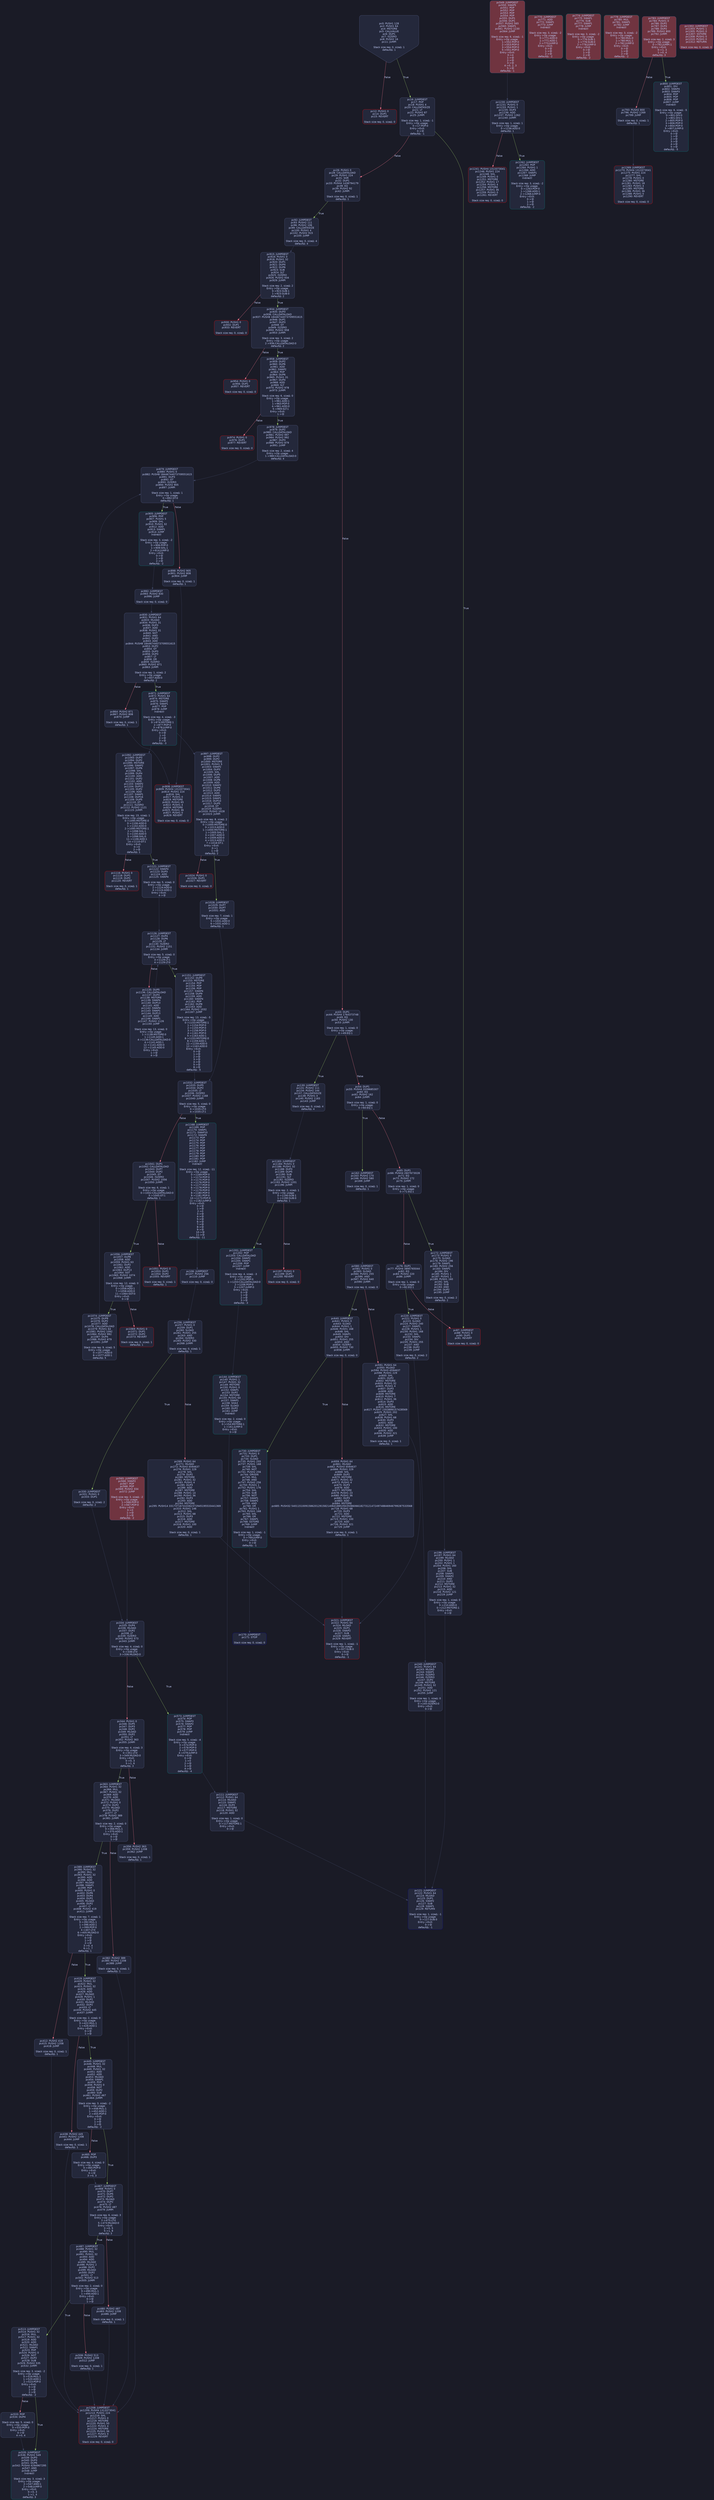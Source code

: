 digraph G {
    node [shape=box, style="filled, rounded", color="#565f89", fontcolor="#c0caf5", fontname="Helvetica", fillcolor="#24283b"];
    edge [color="#414868", fontcolor="#c0caf5", fontname="Helvetica"];
    bgcolor="#1a1b26";
    0 [ label = "pc0: PUSH1 128
pc2: PUSH1 64
pc4: MSTORE
pc5: CALLVALUE
pc6: DUP1
pc7: ISZERO
pc8: PUSH2 16
pc11: JUMPI

Stack size req: 0, sizeΔ: 1
defaultΔ: 1
" shape = invhouse]
    1 [ label = "pc12: PUSH1 0
pc14: DUP1
pc15: REVERT

Stack size req: 0, sizeΔ: 0
" color = "red"]
    2 [ label = "pc16: JUMPDEST
pc17: POP
pc18: PUSH1 4
pc20: CALLDATASIZE
pc21: LT
pc22: PUSH2 87
pc25: JUMPI

Stack size req: 1, sizeΔ: -1
Entry->Op usage:
	0->17:POP:0
Entry->Exit:
	0->😵
defaultΔ: -1
"]
    3 [ label = "pc26: PUSH1 0
pc28: CALLDATALOAD
pc29: PUSH1 224
pc31: SHR
pc32: DUP1
pc33: PUSH4 1438794179
pc38: EQ
pc39: PUSH2 92
pc42: JUMPI

Stack size req: 0, sizeΔ: 1
defaultΔ: 1
"]
    4 [ label = "pc43: DUP1
pc44: PUSH4 1764373748
pc49: EQ
pc50: PUSH2 130
pc53: JUMPI

Stack size req: 1, sizeΔ: 0
Entry->Op usage:
	0->49:EQ:1
"]
    5 [ label = "pc54: DUP1
pc55: PUSH4 2039685307
pc60: EQ
pc61: PUSH2 162
pc64: JUMPI

Stack size req: 1, sizeΔ: 0
Entry->Op usage:
	0->60:EQ:1
"]
    6 [ label = "pc65: DUP1
pc66: PUSH4 2607673028
pc71: EQ
pc72: PUSH2 172
pc75: JUMPI

Stack size req: 1, sizeΔ: 0
Entry->Op usage:
	0->71:EQ:1
"]
    7 [ label = "pc76: DUP1
pc77: PUSH4 3895765044
pc82: EQ
pc83: PUSH2 220
pc86: JUMPI

Stack size req: 1, sizeΔ: 0
Entry->Op usage:
	0->82:EQ:1
"]
    8 [ label = "pc87: JUMPDEST
pc88: PUSH1 0
pc90: DUP1
pc91: REVERT

Stack size req: 0, sizeΔ: 0
" color = "red"]
    9 [ label = "pc92: JUMPDEST
pc93: PUSH2 111
pc96: PUSH2 106
pc99: CALLDATASIZE
pc100: PUSH1 4
pc102: PUSH2 915
pc105: JUMP

Stack size req: 0, sizeΔ: 4
defaultΔ: 4
"]
    10 [ label = "pc106: JUMPDEST
pc107: PUSH2 256
pc110: JUMP

Stack size req: 0, sizeΔ: 0
"]
    11 [ label = "pc111: JUMPDEST
pc112: PUSH1 64
pc114: MLOAD
pc115: SWAP1
pc116: DUP2
pc117: MSTORE
pc118: PUSH1 32
pc120: ADD

Stack size req: 1, sizeΔ: 0
Entry->Op usage:
	0->117:MSTORE:1
Entry->Exit:
	0->😵
"]
    12 [ label = "pc121: JUMPDEST
pc122: PUSH1 64
pc124: MLOAD
pc125: DUP1
pc126: SWAP2
pc127: SUB
pc128: SWAP1
pc129: RETURN

Stack size req: 1, sizeΔ: -1
Entry->Op usage:
	0->127:SUB:0
Entry->Exit:
	0->😵
defaultΔ: -1
" color = "darkblue"]
    13 [ label = "pc130: JUMPDEST
pc131: PUSH2 111
pc134: PUSH2 144
pc137: CALLDATASIZE
pc138: PUSH1 4
pc140: PUSH2 1183
pc143: JUMP

Stack size req: 0, sizeΔ: 4
defaultΔ: 4
"]
    14 [ label = "pc144: JUMPDEST
pc145: PUSH1 1
pc147: PUSH1 32
pc149: MSTORE
pc150: PUSH1 0
pc152: SWAP1
pc153: DUP2
pc154: MSTORE
pc155: PUSH1 64
pc157: SWAP1
pc158: SHA3
pc159: SLOAD
pc160: DUP2
pc161: JUMP
Indirect!

Stack size req: 2, sizeΔ: 0
Entry->Op usage:
	0->154:MSTORE:1
	1->161:JUMP:0
Entry->Exit:
	0->😵
" color = "teal"]
    15 [ label = "pc162: JUMPDEST
pc163: PUSH2 170
pc166: PUSH2 580
pc169: JUMP

Stack size req: 0, sizeΔ: 1
defaultΔ: 1
"]
    16 [ label = "pc170: JUMPDEST
pc171: STOP

Stack size req: 0, sizeΔ: 0
" color = "darkblue"]
    17 [ label = "pc172: JUMPDEST
pc173: PUSH1 0
pc175: SLOAD
pc176: PUSH2 196
pc179: SWAP1
pc180: PUSH2 256
pc183: SWAP1
pc184: DIV
pc185: PUSH1 1
pc187: PUSH1 1
pc189: PUSH1 160
pc191: SHL
pc192: SUB
pc193: AND
pc194: DUP2
pc195: JUMP

Stack size req: 0, sizeΔ: 2
defaultΔ: 2
"]
    18 [ label = "pc196: JUMPDEST
pc197: PUSH1 64
pc199: MLOAD
pc200: PUSH1 1
pc202: PUSH1 1
pc204: PUSH1 160
pc206: SHL
pc207: SUB
pc208: SWAP1
pc209: SWAP2
pc210: AND
pc211: DUP2
pc212: MSTORE
pc213: PUSH1 32
pc215: ADD
pc216: PUSH2 121
pc219: JUMP

Stack size req: 1, sizeΔ: 0
Entry->Op usage:
	0->210:AND:0
	0->212:MSTORE:1
Entry->Exit:
	0->😵
"]
    19 [ label = "pc220: JUMPDEST
pc221: PUSH1 0
pc223: SLOAD
pc224: PUSH2 240
pc227: SWAP1
pc228: PUSH1 1
pc230: PUSH1 168
pc232: SHL
pc233: SWAP1
pc234: DIV
pc235: PUSH1 255
pc237: AND
pc238: DUP2
pc239: JUMP

Stack size req: 0, sizeΔ: 2
defaultΔ: 2
"]
    20 [ label = "pc240: JUMPDEST
pc241: PUSH1 64
pc243: MLOAD
pc244: SWAP1
pc245: ISZERO
pc246: ISZERO
pc247: DUP2
pc248: MSTORE
pc249: PUSH1 32
pc251: ADD
pc252: PUSH2 121
pc255: JUMP

Stack size req: 1, sizeΔ: 0
Entry->Op usage:
	0->245:ISZERO:0
Entry->Exit:
	0->😵
"]
    21 [ label = "pc256: JUMPDEST
pc257: PUSH1 0
pc259: DUP1
pc260: SLOAD
pc261: PUSH1 255
pc263: AND
pc264: ISZERO
pc265: PUSH2 330
pc268: JUMPI

Stack size req: 0, sizeΔ: 1
defaultΔ: 1
"]
    22 [ label = "pc269: PUSH1 64
pc271: MLOAD
pc272: PUSH3 4594637
pc276: PUSH1 229
pc278: SHL
pc279: DUP2
pc280: MSTORE
pc281: PUSH1 32
pc283: PUSH1 4
pc285: DUP3
pc286: ADD
pc287: MSTORE
pc288: PUSH1 14
pc290: PUSH1 36
pc292: DUP3
pc293: ADD
pc294: MSTORE
pc295: PUSH14 331737167410362372945195533441369
pc310: PUSH1 146
pc312: SHL
pc313: PUSH1 68
pc315: DUP3
pc316: ADD
pc317: MSTORE
pc318: PUSH1 100
pc320: ADD

Stack size req: 0, sizeΔ: 1
defaultΔ: 1
"]
    23 [ label = "pc321: JUMPDEST
pc322: PUSH1 64
pc324: MLOAD
pc325: DUP1
pc326: SWAP2
pc327: SUB
pc328: SWAP1
pc329: REVERT

Stack size req: 1, sizeΔ: -1
Entry->Op usage:
	0->327:SUB:0
Entry->Exit:
	0->😵
defaultΔ: -1
" color = "red"]
    24 [ label = "pc330: JUMPDEST
pc331: PUSH1 0
pc333: DUP1

Stack size req: 0, sizeΔ: 2
defaultΔ: 2
"]
    25 [ label = "pc334: JUMPDEST
pc335: DUP4
pc336: MLOAD
pc337: DUP2
pc338: LT
pc339: ISZERO
pc340: PUSH2 573
pc343: JUMPI

Stack size req: 4, sizeΔ: 0
Entry->Op usage:
	0->338:LT:0
	3->336:MLOAD:0
"]
    26 [ label = "pc344: PUSH1 0
pc346: DUP5
pc347: DUP3
pc348: DUP2
pc349: MLOAD
pc350: DUP2
pc351: LT
pc352: PUSH2 363
pc355: JUMPI

Stack size req: 4, sizeΔ: 3
Entry->Op usage:
	0->351:LT:0
	3->349:MLOAD:0
Entry->Exit:
	0->0, 3
	3->1, 6
defaultΔ: 3
"]
    27 [ label = "pc356: PUSH2 363
pc359: PUSH2 1208
pc362: JUMP

Stack size req: 0, sizeΔ: 1
defaultΔ: 1
"]
    28 [ label = "pc363: JUMPDEST
pc364: PUSH1 32
pc366: MUL
pc367: PUSH1 32
pc369: ADD
pc370: ADD
pc371: MLOAD
pc372: PUSH1 0
pc374: DUP2
pc375: MLOAD
pc376: DUP2
pc377: LT
pc378: PUSH2 389
pc381: JUMPI

Stack size req: 2, sizeΔ: 0
Entry->Op usage:
	0->366:MUL:1
	1->370:ADD:1
Entry->Exit:
	0->😵
	1->😵
"]
    29 [ label = "pc382: PUSH2 389
pc385: PUSH2 1208
pc388: JUMP

Stack size req: 0, sizeΔ: 1
defaultΔ: 1
"]
    30 [ label = "pc389: JUMPDEST
pc390: PUSH1 32
pc392: MUL
pc393: PUSH1 32
pc395: ADD
pc396: ADD
pc397: MLOAD
pc398: SWAP1
pc399: POP
pc400: PUSH1 0
pc402: DUP6
pc403: DUP4
pc404: DUP2
pc405: MLOAD
pc406: DUP2
pc407: LT
pc408: PUSH2 419
pc411: JUMPI

Stack size req: 7, sizeΔ: 1
Entry->Op usage:
	0->392:MUL:1
	1->396:ADD:1
	2->399:POP:0
	3->407:LT:0
	6->405:MLOAD:0
Entry->Exit:
	0->😵
	1->😵
	2->😵
	3->0, 4
	6->1, 7
defaultΔ: 1
"]
    31 [ label = "pc412: PUSH2 419
pc415: PUSH2 1208
pc418: JUMP

Stack size req: 0, sizeΔ: 1
defaultΔ: 1
"]
    32 [ label = "pc419: JUMPDEST
pc420: PUSH1 32
pc422: MUL
pc423: PUSH1 32
pc425: ADD
pc426: ADD
pc427: MLOAD
pc428: PUSH1 1
pc430: DUP2
pc431: MLOAD
pc432: DUP2
pc433: LT
pc434: PUSH2 445
pc437: JUMPI

Stack size req: 2, sizeΔ: 0
Entry->Op usage:
	0->422:MUL:1
	1->426:ADD:1
Entry->Exit:
	0->😵
	1->😵
"]
    33 [ label = "pc438: PUSH2 445
pc441: PUSH2 1208
pc444: JUMP

Stack size req: 0, sizeΔ: 1
defaultΔ: 1
"]
    34 [ label = "pc445: JUMPDEST
pc446: PUSH1 32
pc448: MUL
pc449: PUSH1 32
pc451: ADD
pc452: ADD
pc453: MLOAD
pc454: SWAP1
pc455: POP
pc456: PUSH1 0
pc458: NOT
pc459: DUP2
pc460: SUB
pc461: PUSH2 467
pc464: JUMPI

Stack size req: 3, sizeΔ: -2
Entry->Op usage:
	0->448:MUL:1
	1->452:ADD:1
	2->455:POP:0
Entry->Exit:
	0->😵
	1->😵
	2->😵
defaultΔ: -2
"]
    35 [ label = "pc465: POP
pc466: DUP3

Stack size req: 4, sizeΔ: 0
Entry->Op usage:
	0->465:POP:0
Entry->Exit:
	0->😵
	3->0, 3
"]
    36 [ label = "pc467: JUMPDEST
pc468: PUSH1 0
pc470: DUP7
pc471: DUP5
pc472: DUP2
pc473: MLOAD
pc474: DUP2
pc475: LT
pc476: PUSH2 487
pc479: JUMPI

Stack size req: 6, sizeΔ: 3
Entry->Op usage:
	2->475:LT:0
	5->473:MLOAD:0
Entry->Exit:
	2->0, 5
	5->1, 8
defaultΔ: 3
"]
    37 [ label = "pc480: PUSH2 487
pc483: PUSH2 1208
pc486: JUMP

Stack size req: 0, sizeΔ: 1
defaultΔ: 1
"]
    38 [ label = "pc487: JUMPDEST
pc488: PUSH1 32
pc490: MUL
pc491: PUSH1 32
pc493: ADD
pc494: ADD
pc495: MLOAD
pc496: PUSH1 2
pc498: DUP2
pc499: MLOAD
pc500: DUP2
pc501: LT
pc502: PUSH2 513
pc505: JUMPI

Stack size req: 2, sizeΔ: 0
Entry->Op usage:
	0->490:MUL:1
	1->494:ADD:1
Entry->Exit:
	0->😵
	1->😵
"]
    39 [ label = "pc506: PUSH2 513
pc509: PUSH2 1208
pc512: JUMP

Stack size req: 0, sizeΔ: 1
defaultΔ: 1
"]
    40 [ label = "pc513: JUMPDEST
pc514: PUSH1 32
pc516: MUL
pc517: PUSH1 32
pc519: ADD
pc520: ADD
pc521: MLOAD
pc522: SWAP1
pc523: POP
pc524: PUSH1 0
pc526: NOT
pc527: DUP2
pc528: SUB
pc529: PUSH2 535
pc532: JUMPI

Stack size req: 3, sizeΔ: -2
Entry->Op usage:
	0->516:MUL:1
	1->520:ADD:1
	2->523:POP:0
Entry->Exit:
	0->😵
	1->😵
	2->😵
defaultΔ: -2
"]
    41 [ label = "pc533: POP
pc534: DUP4

Stack size req: 5, sizeΔ: 0
Entry->Op usage:
	0->533:POP:0
Entry->Exit:
	0->😵
	4->0, 4
"]
    42 [ label = "pc535: JUMPDEST
pc536: PUSH2 549
pc539: DUP3
pc540: DUP3
pc541: DUP6
pc542: PUSH4 4294967295
pc547: AND
pc548: JUMP
Indirect!

Stack size req: 3, sizeΔ: 3
Entry->Op usage:
	2->547:AND:1
	2->548:JUMP:0
Entry->Exit:
	0->0, 3
	1->1, 4
defaultΔ: 3
" color = "teal"]
    43 [ label = "pc549: JUMPDEST
pc550: SWAP5
pc551: POP
pc552: POP
pc553: POP
pc554: POP
pc555: DUP1
pc556: DUP1
pc557: PUSH2 565
pc560: SWAP1
pc561: PUSH2 1230
pc564: JUMP

Stack size req: 6, sizeΔ: -1
Entry->Op usage:
	1->552:POP:0
	2->553:POP:0
	3->554:POP:0
	5->551:POP:0
Entry->Exit:
	0->4
	1->😵
	2->😵
	3->😵
	4->0, 2, 3
	5->😵
defaultΔ: -1
" fillcolor = "#703440"]
    44 [ label = "pc565: JUMPDEST
pc566: SWAP2
pc567: POP
pc568: POP
pc569: PUSH2 334
pc572: JUMP

Stack size req: 3, sizeΔ: -2
Entry->Op usage:
	1->568:POP:0
	2->567:POP:0
Entry->Exit:
	0->0
	1->😵
	2->😵
defaultΔ: -2
" fillcolor = "#703440"]
    45 [ label = "pc573: JUMPDEST
pc574: POP
pc575: SWAP3
pc576: SWAP2
pc577: POP
pc578: POP
pc579: JUMP
Indirect!

Stack size req: 5, sizeΔ: -4
Entry->Op usage:
	0->574:POP:0
	2->578:POP:0
	3->577:POP:0
	4->579:JUMP:0
Entry->Exit:
	0->😵
	1->0
	2->😵
	3->😵
	4->😵
defaultΔ: -4
" color = "teal"]
    46 [ label = "pc580: JUMPDEST
pc581: PUSH1 0
pc583: SLOAD
pc584: PUSH1 255
pc586: AND
pc587: PUSH2 640
pc590: JUMPI

Stack size req: 0, sizeΔ: 0
"]
    47 [ label = "pc591: PUSH1 64
pc593: MLOAD
pc594: PUSH3 4594637
pc598: PUSH1 229
pc600: SHL
pc601: DUP2
pc602: MSTORE
pc603: PUSH1 32
pc605: PUSH1 4
pc607: DUP3
pc608: ADD
pc609: MSTORE
pc610: PUSH1 7
pc612: PUSH1 36
pc614: DUP3
pc615: ADD
pc616: MSTORE
pc617: PUSH7 2353899157428569
pc625: PUSH1 202
pc627: SHL
pc628: PUSH1 68
pc630: DUP3
pc631: ADD
pc632: MSTORE
pc633: PUSH1 100
pc635: ADD
pc636: PUSH2 321
pc639: JUMP

Stack size req: 0, sizeΔ: 1
defaultΔ: 1
"]
    48 [ label = "pc640: JUMPDEST
pc641: PUSH1 0
pc643: SLOAD
pc644: PUSH1 1
pc646: PUSH1 168
pc648: SHL
pc649: SWAP1
pc650: DIV
pc651: PUSH1 255
pc653: AND
pc654: ISZERO
pc655: PUSH2 730
pc658: JUMPI

Stack size req: 0, sizeΔ: 0
"]
    49 [ label = "pc659: PUSH1 64
pc661: MLOAD
pc662: PUSH3 4594637
pc666: PUSH1 229
pc668: SHL
pc669: DUP2
pc670: MSTORE
pc671: PUSH1 32
pc673: PUSH1 4
pc675: DUP3
pc676: ADD
pc677: MSTORE
pc678: PUSH1 23
pc680: PUSH1 36
pc682: DUP3
pc683: ADD
pc684: MSTORE
pc685: PUSH32 54011510091586201291582140641885294350860661827312147249748846946799287533568
pc718: PUSH1 68
pc720: DUP3
pc721: ADD
pc722: MSTORE
pc723: PUSH1 100
pc725: ADD
pc726: PUSH2 321
pc729: JUMP

Stack size req: 0, sizeΔ: 1
defaultΔ: 1
"]
    50 [ label = "pc730: JUMPDEST
pc731: PUSH1 0
pc733: DUP1
pc734: SLOAD
pc735: PUSH1 255
pc737: PUSH1 168
pc739: SHL
pc740: NOT
pc741: PUSH2 256
pc744: ORIGIN
pc745: MUL
pc746: AND
pc747: PUSH2 256
pc750: PUSH1 1
pc752: PUSH1 176
pc754: SHL
pc755: SUB
pc756: NOT
pc757: SWAP1
pc758: SWAP2
pc759: AND
pc760: OR
pc761: PUSH1 1
pc763: PUSH1 168
pc765: SHL
pc766: OR
pc767: SWAP1
pc768: SSTORE
pc769: JUMP
Indirect!

Stack size req: 1, sizeΔ: -1
Entry->Op usage:
	0->769:JUMP:0
Entry->Exit:
	0->😵
defaultΔ: -1
" color = "teal"]
    51 [ label = "pc770: JUMPDEST
pc771: ADD
pc772: SWAP1
pc773: JUMP
Indirect!

Stack size req: 3, sizeΔ: -2
Entry->Op usage:
	0->771:ADD:0
	1->771:ADD:1
	2->773:JUMP:0
Entry->Exit:
	0->😵
	1->😵
	2->😵
defaultΔ: -2
" color = "teal" fillcolor = "#703440"]
    52 [ label = "pc774: JUMPDEST
pc775: SWAP1
pc776: SUB
pc777: SWAP1
pc778: JUMP
Indirect!

Stack size req: 3, sizeΔ: -2
Entry->Op usage:
	0->776:SUB:1
	1->776:SUB:0
	2->778:JUMP:0
Entry->Exit:
	0->😵
	1->😵
	2->😵
defaultΔ: -2
" color = "teal" fillcolor = "#703440"]
    53 [ label = "pc779: JUMPDEST
pc780: MUL
pc781: SWAP1
pc782: JUMP
Indirect!

Stack size req: 3, sizeΔ: -2
Entry->Op usage:
	0->780:MUL:0
	1->780:MUL:1
	2->782:JUMP:0
Entry->Exit:
	0->😵
	1->😵
	2->😵
defaultΔ: -2
" color = "teal" fillcolor = "#703440"]
    54 [ label = "pc783: JUMPDEST
pc784: PUSH1 0
pc786: DUP2
pc787: DUP4
pc788: DUP2
pc789: PUSH2 800
pc792: JUMPI

Stack size req: 2, sizeΔ: 3
Entry->Op usage:
	0->792:JUMPI:1
Entry->Exit:
	0->1, 3
	1->0, 4
defaultΔ: 3
" fillcolor = "#703440"]
    55 [ label = "pc793: PUSH2 800
pc796: PUSH2 1269
pc799: JUMP

Stack size req: 0, sizeΔ: 1
defaultΔ: 1
"]
    56 [ label = "pc800: JUMPDEST
pc801: DIV
pc802: SWAP4
pc803: SWAP3
pc804: POP
pc805: POP
pc806: POP
pc807: JUMP
Indirect!

Stack size req: 6, sizeΔ: -5
Entry->Op usage:
	0->801:DIV:0
	1->801:DIV:1
	2->805:POP:0
	3->806:POP:0
	4->804:POP:0
	5->807:JUMP:0
Entry->Exit:
	0->😵
	1->😵
	2->😵
	3->😵
	4->😵
	5->😵
defaultΔ: -5
" color = "teal"]
    57 [ label = "pc808: JUMPDEST
pc809: PUSH4 1313373041
pc814: PUSH1 224
pc816: SHL
pc817: PUSH1 0
pc819: MSTORE
pc820: PUSH1 65
pc822: PUSH1 4
pc824: MSTORE
pc825: PUSH1 36
pc827: PUSH1 0
pc829: REVERT

Stack size req: 0, sizeΔ: 0
" color = "red"]
    58 [ label = "pc830: JUMPDEST
pc831: PUSH1 64
pc833: MLOAD
pc834: PUSH1 31
pc836: DUP3
pc837: ADD
pc838: PUSH1 31
pc840: NOT
pc841: AND
pc842: DUP2
pc843: ADD
pc844: PUSH8 18446744073709551615
pc853: DUP2
pc854: GT
pc855: DUP3
pc856: DUP3
pc857: LT
pc858: OR
pc859: ISZERO
pc860: PUSH2 871
pc863: JUMPI

Stack size req: 1, sizeΔ: 2
Entry->Op usage:
	0->837:ADD:0
defaultΔ: 2
"]
    59 [ label = "pc864: PUSH2 871
pc867: PUSH2 808
pc870: JUMP

Stack size req: 0, sizeΔ: 1
defaultΔ: 1
"]
    60 [ label = "pc871: JUMPDEST
pc872: PUSH1 64
pc874: MSTORE
pc875: SWAP2
pc876: SWAP1
pc877: POP
pc878: JUMP
Indirect!

Stack size req: 4, sizeΔ: -3
Entry->Op usage:
	0->874:MSTORE:1
	2->877:POP:0
	3->878:JUMP:0
Entry->Exit:
	0->😵
	1->0
	2->😵
	3->😵
defaultΔ: -3
" color = "teal"]
    61 [ label = "pc879: JUMPDEST
pc880: PUSH1 0
pc882: PUSH8 18446744073709551615
pc891: DUP3
pc892: GT
pc893: ISZERO
pc894: PUSH2 905
pc897: JUMPI

Stack size req: 1, sizeΔ: 1
Entry->Op usage:
	0->892:GT:0
defaultΔ: 1
"]
    62 [ label = "pc898: PUSH2 905
pc901: PUSH2 808
pc904: JUMP

Stack size req: 0, sizeΔ: 1
defaultΔ: 1
"]
    63 [ label = "pc905: JUMPDEST
pc906: POP
pc907: PUSH1 5
pc909: SHL
pc910: PUSH1 32
pc912: ADD
pc913: SWAP1
pc914: JUMP
Indirect!

Stack size req: 3, sizeΔ: -2
Entry->Op usage:
	0->906:POP:0
	1->909:SHL:1
	2->914:JUMP:0
Entry->Exit:
	0->😵
	1->😵
	2->😵
defaultΔ: -2
" color = "teal"]
    64 [ label = "pc915: JUMPDEST
pc916: PUSH1 0
pc918: PUSH1 32
pc920: DUP1
pc921: DUP4
pc922: DUP6
pc923: SUB
pc924: SLT
pc925: ISZERO
pc926: PUSH2 934
pc929: JUMPI

Stack size req: 2, sizeΔ: 2
Entry->Op usage:
	0->923:SUB:1
	1->923:SUB:0
defaultΔ: 2
"]
    65 [ label = "pc930: PUSH1 0
pc932: DUP1
pc933: REVERT

Stack size req: 0, sizeΔ: 0
" color = "red"]
    66 [ label = "pc934: JUMPDEST
pc935: DUP3
pc936: CALLDATALOAD
pc937: PUSH8 18446744073709551615
pc946: DUP1
pc947: DUP3
pc948: GT
pc949: ISZERO
pc950: PUSH2 958
pc953: JUMPI

Stack size req: 3, sizeΔ: 2
Entry->Op usage:
	2->936:CALLDATALOAD:0
defaultΔ: 2
"]
    67 [ label = "pc954: PUSH1 0
pc956: DUP1
pc957: REVERT

Stack size req: 0, sizeΔ: 0
" color = "red"]
    68 [ label = "pc958: JUMPDEST
pc959: DUP2
pc960: DUP6
pc961: ADD
pc962: SWAP2
pc963: POP
pc964: DUP6
pc965: PUSH1 31
pc967: DUP4
pc968: ADD
pc969: SLT
pc970: PUSH2 978
pc973: JUMPI

Stack size req: 6, sizeΔ: 0
Entry->Op usage:
	1->961:ADD:1
	1->963:POP:0
	4->961:ADD:0
	5->969:SLT:1
Entry->Exit:
	1->😵
"]
    69 [ label = "pc974: PUSH1 0
pc976: DUP1
pc977: REVERT

Stack size req: 0, sizeΔ: 0
" color = "red"]
    70 [ label = "pc978: JUMPDEST
pc979: DUP2
pc980: CALLDATALOAD
pc981: PUSH2 997
pc984: PUSH2 992
pc987: DUP3
pc988: PUSH2 879
pc991: JUMP

Stack size req: 2, sizeΔ: 4
Entry->Op usage:
	1->980:CALLDATALOAD:0
defaultΔ: 4
"]
    71 [ label = "pc992: JUMPDEST
pc993: PUSH2 830
pc996: JUMP

Stack size req: 0, sizeΔ: 0
"]
    72 [ label = "pc997: JUMPDEST
pc998: DUP2
pc999: DUP2
pc1000: MSTORE
pc1001: PUSH1 5
pc1003: SWAP2
pc1004: DUP3
pc1005: SHL
pc1006: DUP5
pc1007: ADD
pc1008: DUP6
pc1009: ADD
pc1010: SWAP2
pc1011: DUP6
pc1012: DUP3
pc1013: ADD
pc1014: SWAP2
pc1015: SWAP1
pc1016: DUP10
pc1017: DUP5
pc1018: GT
pc1019: ISZERO
pc1020: PUSH2 1028
pc1023: JUMPI

Stack size req: 8, sizeΔ: 2
Entry->Op usage:
	0->1000:MSTORE:0
	0->1013:ADD:0
	1->1000:MSTORE:1
	1->1005:SHL:1
	3->1007:ADD:0
	4->1009:ADD:0
	4->1013:ADD:1
	7->1018:GT:1
Entry->Exit:
	0->1
	1->😵
defaultΔ: 2
"]
    73 [ label = "pc1024: PUSH1 0
pc1026: DUP1
pc1027: REVERT

Stack size req: 0, sizeΔ: 0
" color = "red"]
    74 [ label = "pc1028: JUMPDEST
pc1029: DUP7
pc1030: DUP7
pc1031: ADD

Stack size req: 7, sizeΔ: 1
Entry->Op usage:
	5->1031:ADD:0
	6->1031:ADD:1
defaultΔ: 1
"]
    75 [ label = "pc1032: JUMPDEST
pc1033: DUP5
pc1034: DUP2
pc1035: LT
pc1036: ISZERO
pc1037: PUSH2 1168
pc1040: JUMPI

Stack size req: 5, sizeΔ: 0
Entry->Op usage:
	0->1035:LT:0
	4->1035:LT:1
"]
    76 [ label = "pc1041: DUP1
pc1042: CALLDATALOAD
pc1043: DUP7
pc1044: DUP2
pc1045: GT
pc1046: ISZERO
pc1047: PUSH2 1056
pc1050: JUMPI

Stack size req: 6, sizeΔ: 1
Entry->Op usage:
	0->1042:CALLDATALOAD:0
	5->1045:GT:1
defaultΔ: 1
"]
    77 [ label = "pc1051: PUSH1 0
pc1053: DUP1
pc1054: DUP2
pc1055: REVERT

Stack size req: 0, sizeΔ: 1
defaultΔ: 1
" color = "red"]
    78 [ label = "pc1056: JUMPDEST
pc1057: DUP8
pc1058: ADD
pc1059: PUSH1 63
pc1061: DUP2
pc1062: ADD
pc1063: DUP13
pc1064: SGT
pc1065: PUSH2 1074
pc1068: JUMPI

Stack size req: 12, sizeΔ: 0
Entry->Op usage:
	0->1058:ADD:1
	7->1058:ADD:0
	11->1064:SGT:0
Entry->Exit:
	0->😵
"]
    79 [ label = "pc1069: PUSH1 0
pc1071: DUP1
pc1072: DUP2
pc1073: REVERT

Stack size req: 0, sizeΔ: 1
defaultΔ: 1
" color = "red"]
    80 [ label = "pc1074: JUMPDEST
pc1075: DUP9
pc1076: DUP2
pc1077: ADD
pc1078: CALLDATALOAD
pc1079: PUSH1 64
pc1081: PUSH2 1092
pc1084: PUSH2 992
pc1087: DUP4
pc1088: PUSH2 879
pc1091: JUMP

Stack size req: 9, sizeΔ: 5
Entry->Op usage:
	0->1077:ADD:0
	8->1077:ADD:1
defaultΔ: 5
"]
    81 [ label = "pc1092: JUMPDEST
pc1093: DUP3
pc1094: DUP2
pc1095: MSTORE
pc1096: SWAP2
pc1097: DUP6
pc1098: SHL
pc1099: DUP4
pc1100: ADD
pc1101: DUP2
pc1102: ADD
pc1103: SWAP2
pc1104: DUP12
pc1105: DUP2
pc1106: ADD
pc1107: SWAP1
pc1108: DUP16
pc1109: DUP5
pc1110: GT
pc1111: ISZERO
pc1112: PUSH2 1121
pc1115: JUMPI

Stack size req: 15, sizeΔ: 1
Entry->Op usage:
	0->1095:MSTORE:0
	0->1106:ADD:0
	1->1102:ADD:0
	2->1095:MSTORE:1
	2->1098:SHL:1
	3->1100:ADD:0
	5->1098:SHL:0
	11->1106:ADD:1
	14->1110:GT:1
Entry->Exit:
	0->0
	2->😵
defaultΔ: 1
"]
    82 [ label = "pc1116: PUSH1 0
pc1118: DUP1
pc1119: DUP2
pc1120: REVERT

Stack size req: 0, sizeΔ: 1
defaultΔ: 1
" color = "red"]
    83 [ label = "pc1121: JUMPDEST
pc1122: SWAP4
pc1123: DUP3
pc1124: ADD
pc1125: SWAP4

Stack size req: 5, sizeΔ: 0
Entry->Op usage:
	2->1124:ADD:0
	4->1124:ADD:1
Entry->Exit:
	4->😵
"]
    84 [ label = "pc1126: JUMPDEST
pc1127: DUP4
pc1128: DUP6
pc1129: LT
pc1130: ISZERO
pc1131: PUSH2 1151
pc1134: JUMPI

Stack size req: 5, sizeΔ: 0
Entry->Op usage:
	3->1129:LT:1
	4->1129:LT:0
"]
    85 [ label = "pc1135: DUP5
pc1136: CALLDATALOAD
pc1137: DUP3
pc1138: MSTORE
pc1139: SWAP4
pc1140: DUP13
pc1141: ADD
pc1142: SWAP4
pc1143: SWAP1
pc1144: DUP13
pc1145: ADD
pc1146: SWAP1
pc1147: PUSH2 1126
pc1150: JUMP

Stack size req: 13, sizeΔ: 0
Entry->Op usage:
	1->1138:MSTORE:0
	1->1145:ADD:1
	4->1136:CALLDATALOAD:0
	4->1141:ADD:1
	12->1141:ADD:0
	12->1145:ADD:0
Entry->Exit:
	1->😵
	4->😵
"]
    86 [ label = "pc1151: JUMPDEST
pc1152: DUP9
pc1153: MSTORE
pc1154: POP
pc1155: POP
pc1156: POP
pc1157: SWAP4
pc1158: DUP9
pc1159: ADD
pc1160: SWAP4
pc1161: POP
pc1162: DUP8
pc1163: ADD
pc1164: PUSH2 1032
pc1167: JUMP

Stack size req: 13, sizeΔ: -5
Entry->Op usage:
	0->1153:MSTORE:1
	1->1154:POP:0
	2->1155:POP:0
	3->1156:POP:0
	4->1161:POP:0
	5->1163:ADD:1
	8->1153:MSTORE:0
	8->1159:ADD:1
	12->1159:ADD:0
	12->1163:ADD:0
Entry->Exit:
	0->😵
	1->😵
	2->😵
	3->😵
	4->😵
	5->😵
	8->😵
defaultΔ: -5
"]
    87 [ label = "pc1168: JUMPDEST
pc1169: POP
pc1170: SWAP1
pc1171: SWAP10
pc1172: SWAP9
pc1173: POP
pc1174: POP
pc1175: POP
pc1176: POP
pc1177: POP
pc1178: POP
pc1179: POP
pc1180: POP
pc1181: POP
pc1182: JUMP
Indirect!

Stack size req: 12, sizeΔ: -11
Entry->Op usage:
	0->1169:POP:0
	1->1174:POP:0
	3->1175:POP:0
	4->1176:POP:0
	5->1177:POP:0
	6->1178:POP:0
	7->1179:POP:0
	8->1180:POP:0
	9->1181:POP:0
	10->1173:POP:0
	11->1182:JUMP:0
Entry->Exit:
	0->😵
	1->😵
	2->0
	3->😵
	4->😵
	5->😵
	6->😵
	7->😵
	8->😵
	9->😵
	10->😵
	11->😵
defaultΔ: -11
" color = "teal"]
    88 [ label = "pc1183: JUMPDEST
pc1184: PUSH1 0
pc1186: PUSH1 32
pc1188: DUP3
pc1189: DUP5
pc1190: SUB
pc1191: SLT
pc1192: ISZERO
pc1193: PUSH2 1201
pc1196: JUMPI

Stack size req: 2, sizeΔ: 1
Entry->Op usage:
	0->1190:SUB:1
	1->1190:SUB:0
defaultΔ: 1
"]
    89 [ label = "pc1197: PUSH1 0
pc1199: DUP1
pc1200: REVERT

Stack size req: 0, sizeΔ: 0
" color = "red"]
    90 [ label = "pc1201: JUMPDEST
pc1202: POP
pc1203: CALLDATALOAD
pc1204: SWAP2
pc1205: SWAP1
pc1206: POP
pc1207: JUMP
Indirect!

Stack size req: 4, sizeΔ: -3
Entry->Op usage:
	0->1202:POP:0
	1->1203:CALLDATALOAD:0
	2->1206:POP:0
	3->1207:JUMP:0
Entry->Exit:
	0->😵
	1->😵
	2->😵
	3->😵
defaultΔ: -3
" color = "teal"]
    91 [ label = "pc1208: JUMPDEST
pc1209: PUSH4 1313373041
pc1214: PUSH1 224
pc1216: SHL
pc1217: PUSH1 0
pc1219: MSTORE
pc1220: PUSH1 50
pc1222: PUSH1 4
pc1224: MSTORE
pc1225: PUSH1 36
pc1227: PUSH1 0
pc1229: REVERT

Stack size req: 0, sizeΔ: 0
" color = "red"]
    92 [ label = "pc1230: JUMPDEST
pc1231: PUSH1 0
pc1233: PUSH1 1
pc1235: DUP3
pc1236: ADD
pc1237: PUSH2 1262
pc1240: JUMPI

Stack size req: 1, sizeΔ: 1
Entry->Op usage:
	0->1236:ADD:0
defaultΔ: 1
"]
    93 [ label = "pc1241: PUSH4 1313373041
pc1246: PUSH1 224
pc1248: SHL
pc1249: PUSH1 0
pc1251: MSTORE
pc1252: PUSH1 17
pc1254: PUSH1 4
pc1256: MSTORE
pc1257: PUSH1 36
pc1259: PUSH1 0
pc1261: REVERT

Stack size req: 0, sizeΔ: 0
" color = "red"]
    94 [ label = "pc1262: JUMPDEST
pc1263: POP
pc1264: PUSH1 1
pc1266: ADD
pc1267: SWAP1
pc1268: JUMP
Indirect!

Stack size req: 3, sizeΔ: -2
Entry->Op usage:
	0->1263:POP:0
	1->1266:ADD:1
	2->1268:JUMP:0
Entry->Exit:
	0->😵
	1->😵
	2->😵
defaultΔ: -2
" color = "teal"]
    95 [ label = "pc1269: JUMPDEST
pc1270: PUSH4 1313373041
pc1275: PUSH1 224
pc1277: SHL
pc1278: PUSH1 0
pc1280: MSTORE
pc1281: PUSH1 18
pc1283: PUSH1 4
pc1285: MSTORE
pc1286: PUSH1 36
pc1288: PUSH1 0
pc1290: REVERT

Stack size req: 0, sizeΔ: 0
" color = "red"]
    96 [ label = "pc1302: JUMPDEST
pc1303: PUSH1 1
pc1305: PUSH1 0
pc1307: SSTORE
pc1308: PUSH1 0
pc1310: PUSH1 0
pc1312: RETURN

Stack size req: 0, sizeΔ: 0
" color = "darkblue" fillcolor = "#703440"]
    0 -> 1 [ label = "False" color = "#f7768e"]
    0 -> 2 [ label = "True" color = "#9ece6a"]
    2 -> 3 [ label = "False" color = "#f7768e"]
    2 -> 8 [ label = "True" color = "#9ece6a"]
    3 -> 4 [ label = "False" color = "#f7768e"]
    3 -> 9 [ label = "True" color = "#9ece6a"]
    4 -> 5 [ label = "False" color = "#f7768e"]
    4 -> 13 [ label = "True" color = "#9ece6a"]
    5 -> 6 [ label = "False" color = "#f7768e"]
    5 -> 15 [ label = "True" color = "#9ece6a"]
    6 -> 7 [ label = "False" color = "#f7768e"]
    6 -> 17 [ label = "True" color = "#9ece6a"]
    7 -> 8 [ label = "False" color = "#f7768e"]
    7 -> 19 [ label = "True" color = "#9ece6a"]
    9 -> 64 [ ]
    10 -> 21 [ ]
    11 -> 12 [ ]
    13 -> 88 [ ]
    15 -> 46 [ ]
    17 -> 18 [ ]
    18 -> 12 [ ]
    19 -> 20 [ ]
    20 -> 12 [ ]
    21 -> 22 [ label = "False" color = "#f7768e"]
    21 -> 24 [ label = "True" color = "#9ece6a"]
    22 -> 23 [ ]
    24 -> 25 [ ]
    25 -> 26 [ label = "False" color = "#f7768e"]
    25 -> 45 [ label = "True" color = "#9ece6a"]
    26 -> 27 [ label = "False" color = "#f7768e"]
    26 -> 28 [ label = "True" color = "#9ece6a"]
    27 -> 91 [ ]
    28 -> 29 [ label = "False" color = "#f7768e"]
    28 -> 30 [ label = "True" color = "#9ece6a"]
    29 -> 91 [ ]
    30 -> 31 [ label = "False" color = "#f7768e"]
    30 -> 32 [ label = "True" color = "#9ece6a"]
    31 -> 91 [ ]
    32 -> 33 [ label = "False" color = "#f7768e"]
    32 -> 34 [ label = "True" color = "#9ece6a"]
    33 -> 91 [ ]
    34 -> 35 [ label = "False" color = "#f7768e"]
    34 -> 36 [ label = "True" color = "#9ece6a"]
    35 -> 36 [ ]
    36 -> 37 [ label = "False" color = "#f7768e"]
    36 -> 38 [ label = "True" color = "#9ece6a"]
    37 -> 91 [ ]
    38 -> 39 [ label = "False" color = "#f7768e"]
    38 -> 40 [ label = "True" color = "#9ece6a"]
    39 -> 91 [ ]
    40 -> 41 [ label = "False" color = "#f7768e"]
    40 -> 42 [ label = "True" color = "#9ece6a"]
    41 -> 42 [ ]
    43 -> 92 [ ]
    44 -> 25 [ ]
    46 -> 47 [ label = "False" color = "#f7768e"]
    46 -> 48 [ label = "True" color = "#9ece6a"]
    47 -> 23 [ ]
    48 -> 49 [ label = "False" color = "#f7768e"]
    48 -> 50 [ label = "True" color = "#9ece6a"]
    49 -> 23 [ ]
    54 -> 55 [ label = "False" color = "#f7768e"]
    54 -> 56 [ label = "True" color = "#9ece6a"]
    55 -> 95 [ ]
    58 -> 59 [ label = "False" color = "#f7768e"]
    58 -> 60 [ label = "True" color = "#9ece6a"]
    59 -> 57 [ ]
    61 -> 62 [ label = "False" color = "#f7768e"]
    61 -> 63 [ label = "True" color = "#9ece6a"]
    62 -> 57 [ ]
    64 -> 65 [ label = "False" color = "#f7768e"]
    64 -> 66 [ label = "True" color = "#9ece6a"]
    66 -> 67 [ label = "False" color = "#f7768e"]
    66 -> 68 [ label = "True" color = "#9ece6a"]
    68 -> 69 [ label = "False" color = "#f7768e"]
    68 -> 70 [ label = "True" color = "#9ece6a"]
    70 -> 61 [ ]
    71 -> 58 [ ]
    72 -> 73 [ label = "False" color = "#f7768e"]
    72 -> 74 [ label = "True" color = "#9ece6a"]
    74 -> 75 [ ]
    75 -> 76 [ label = "False" color = "#f7768e"]
    75 -> 87 [ label = "True" color = "#9ece6a"]
    76 -> 77 [ label = "False" color = "#f7768e"]
    76 -> 78 [ label = "True" color = "#9ece6a"]
    78 -> 79 [ label = "False" color = "#f7768e"]
    78 -> 80 [ label = "True" color = "#9ece6a"]
    80 -> 61 [ ]
    81 -> 82 [ label = "False" color = "#f7768e"]
    81 -> 83 [ label = "True" color = "#9ece6a"]
    83 -> 84 [ ]
    84 -> 85 [ label = "False" color = "#f7768e"]
    84 -> 86 [ label = "True" color = "#9ece6a"]
    85 -> 84 [ ]
    86 -> 75 [ ]
    88 -> 89 [ label = "False" color = "#f7768e"]
    88 -> 90 [ label = "True" color = "#9ece6a"]
    92 -> 93 [ label = "False" color = "#f7768e"]
    92 -> 94 [ label = "True" color = "#9ece6a"]
    63 -> 71 [ ]
    60 -> 72 [ ]
    87 -> 10 [ ]
    45 -> 11 [ ]
    60 -> 81 [ ]
    90 -> 14 [ ]
    14 -> 11 [ ]
    50 -> 16 [ ]

}
